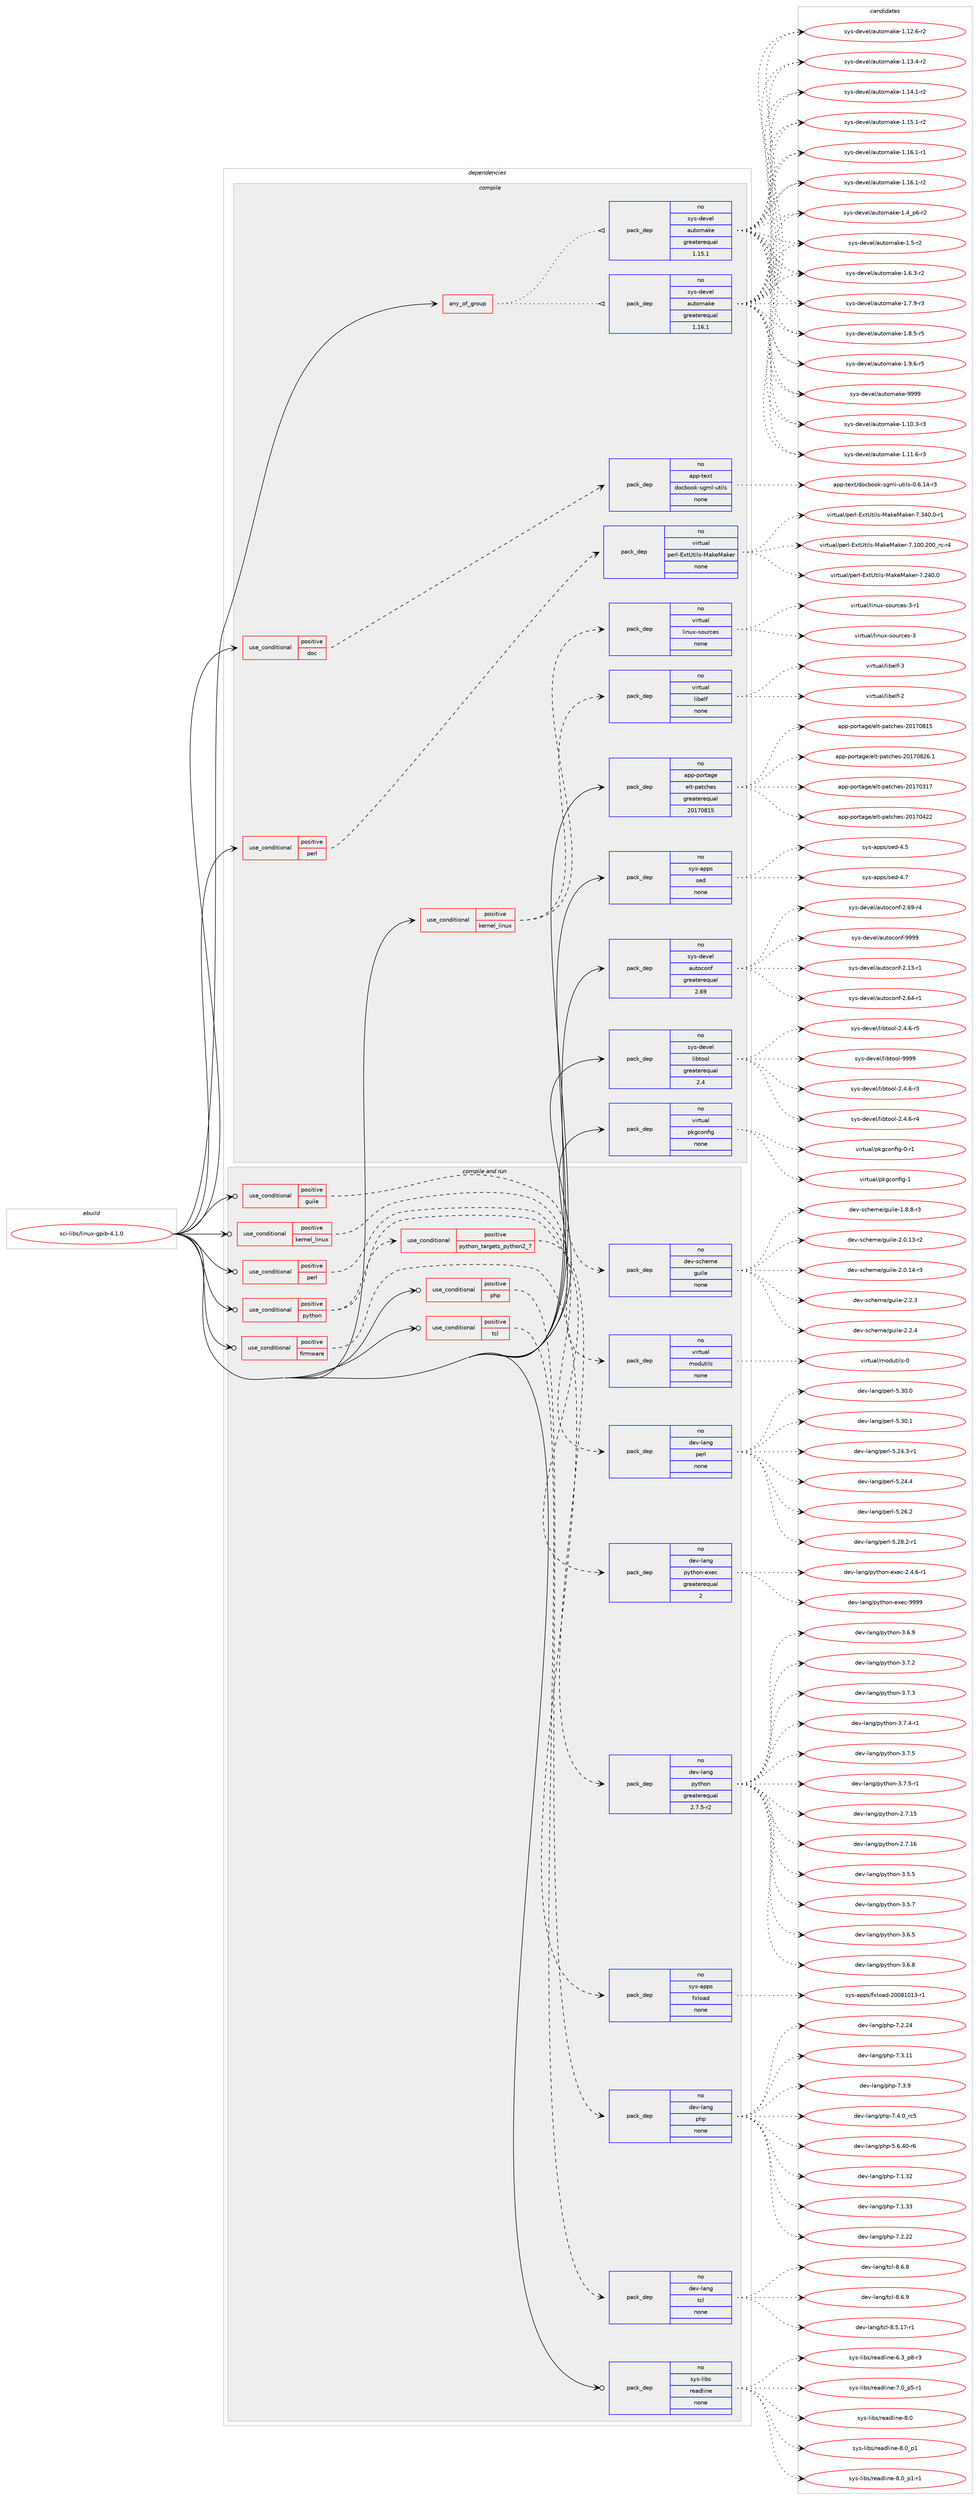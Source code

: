 digraph prolog {

# *************
# Graph options
# *************

newrank=true;
concentrate=true;
compound=true;
graph [rankdir=LR,fontname=Helvetica,fontsize=10,ranksep=1.5];#, ranksep=2.5, nodesep=0.2];
edge  [arrowhead=vee];
node  [fontname=Helvetica,fontsize=10];

# **********
# The ebuild
# **********

subgraph cluster_leftcol {
color=gray;
rank=same;
label=<<i>ebuild</i>>;
id [label="sci-libs/linux-gpib-4.1.0", color=red, width=4, href="../sci-libs/linux-gpib-4.1.0.svg"];
}

# ****************
# The dependencies
# ****************

subgraph cluster_midcol {
color=gray;
label=<<i>dependencies</i>>;
subgraph cluster_compile {
fillcolor="#eeeeee";
style=filled;
label=<<i>compile</i>>;
subgraph any14662 {
dependency858332 [label=<<TABLE BORDER="0" CELLBORDER="1" CELLSPACING="0" CELLPADDING="4"><TR><TD CELLPADDING="10">any_of_group</TD></TR></TABLE>>, shape=none, color=red];subgraph pack634745 {
dependency858333 [label=<<TABLE BORDER="0" CELLBORDER="1" CELLSPACING="0" CELLPADDING="4" WIDTH="220"><TR><TD ROWSPAN="6" CELLPADDING="30">pack_dep</TD></TR><TR><TD WIDTH="110">no</TD></TR><TR><TD>sys-devel</TD></TR><TR><TD>automake</TD></TR><TR><TD>greaterequal</TD></TR><TR><TD>1.16.1</TD></TR></TABLE>>, shape=none, color=blue];
}
dependency858332:e -> dependency858333:w [weight=20,style="dotted",arrowhead="oinv"];
subgraph pack634746 {
dependency858334 [label=<<TABLE BORDER="0" CELLBORDER="1" CELLSPACING="0" CELLPADDING="4" WIDTH="220"><TR><TD ROWSPAN="6" CELLPADDING="30">pack_dep</TD></TR><TR><TD WIDTH="110">no</TD></TR><TR><TD>sys-devel</TD></TR><TR><TD>automake</TD></TR><TR><TD>greaterequal</TD></TR><TR><TD>1.15.1</TD></TR></TABLE>>, shape=none, color=blue];
}
dependency858332:e -> dependency858334:w [weight=20,style="dotted",arrowhead="oinv"];
}
id:e -> dependency858332:w [weight=20,style="solid",arrowhead="vee"];
subgraph cond208416 {
dependency858335 [label=<<TABLE BORDER="0" CELLBORDER="1" CELLSPACING="0" CELLPADDING="4"><TR><TD ROWSPAN="3" CELLPADDING="10">use_conditional</TD></TR><TR><TD>positive</TD></TR><TR><TD>doc</TD></TR></TABLE>>, shape=none, color=red];
subgraph pack634747 {
dependency858336 [label=<<TABLE BORDER="0" CELLBORDER="1" CELLSPACING="0" CELLPADDING="4" WIDTH="220"><TR><TD ROWSPAN="6" CELLPADDING="30">pack_dep</TD></TR><TR><TD WIDTH="110">no</TD></TR><TR><TD>app-text</TD></TR><TR><TD>docbook-sgml-utils</TD></TR><TR><TD>none</TD></TR><TR><TD></TD></TR></TABLE>>, shape=none, color=blue];
}
dependency858335:e -> dependency858336:w [weight=20,style="dashed",arrowhead="vee"];
}
id:e -> dependency858335:w [weight=20,style="solid",arrowhead="vee"];
subgraph cond208417 {
dependency858337 [label=<<TABLE BORDER="0" CELLBORDER="1" CELLSPACING="0" CELLPADDING="4"><TR><TD ROWSPAN="3" CELLPADDING="10">use_conditional</TD></TR><TR><TD>positive</TD></TR><TR><TD>kernel_linux</TD></TR></TABLE>>, shape=none, color=red];
subgraph pack634748 {
dependency858338 [label=<<TABLE BORDER="0" CELLBORDER="1" CELLSPACING="0" CELLPADDING="4" WIDTH="220"><TR><TD ROWSPAN="6" CELLPADDING="30">pack_dep</TD></TR><TR><TD WIDTH="110">no</TD></TR><TR><TD>virtual</TD></TR><TR><TD>linux-sources</TD></TR><TR><TD>none</TD></TR><TR><TD></TD></TR></TABLE>>, shape=none, color=blue];
}
dependency858337:e -> dependency858338:w [weight=20,style="dashed",arrowhead="vee"];
subgraph pack634749 {
dependency858339 [label=<<TABLE BORDER="0" CELLBORDER="1" CELLSPACING="0" CELLPADDING="4" WIDTH="220"><TR><TD ROWSPAN="6" CELLPADDING="30">pack_dep</TD></TR><TR><TD WIDTH="110">no</TD></TR><TR><TD>virtual</TD></TR><TR><TD>libelf</TD></TR><TR><TD>none</TD></TR><TR><TD></TD></TR></TABLE>>, shape=none, color=blue];
}
dependency858337:e -> dependency858339:w [weight=20,style="dashed",arrowhead="vee"];
}
id:e -> dependency858337:w [weight=20,style="solid",arrowhead="vee"];
subgraph cond208418 {
dependency858340 [label=<<TABLE BORDER="0" CELLBORDER="1" CELLSPACING="0" CELLPADDING="4"><TR><TD ROWSPAN="3" CELLPADDING="10">use_conditional</TD></TR><TR><TD>positive</TD></TR><TR><TD>perl</TD></TR></TABLE>>, shape=none, color=red];
subgraph pack634750 {
dependency858341 [label=<<TABLE BORDER="0" CELLBORDER="1" CELLSPACING="0" CELLPADDING="4" WIDTH="220"><TR><TD ROWSPAN="6" CELLPADDING="30">pack_dep</TD></TR><TR><TD WIDTH="110">no</TD></TR><TR><TD>virtual</TD></TR><TR><TD>perl-ExtUtils-MakeMaker</TD></TR><TR><TD>none</TD></TR><TR><TD></TD></TR></TABLE>>, shape=none, color=blue];
}
dependency858340:e -> dependency858341:w [weight=20,style="dashed",arrowhead="vee"];
}
id:e -> dependency858340:w [weight=20,style="solid",arrowhead="vee"];
subgraph pack634751 {
dependency858342 [label=<<TABLE BORDER="0" CELLBORDER="1" CELLSPACING="0" CELLPADDING="4" WIDTH="220"><TR><TD ROWSPAN="6" CELLPADDING="30">pack_dep</TD></TR><TR><TD WIDTH="110">no</TD></TR><TR><TD>app-portage</TD></TR><TR><TD>elt-patches</TD></TR><TR><TD>greaterequal</TD></TR><TR><TD>20170815</TD></TR></TABLE>>, shape=none, color=blue];
}
id:e -> dependency858342:w [weight=20,style="solid",arrowhead="vee"];
subgraph pack634752 {
dependency858343 [label=<<TABLE BORDER="0" CELLBORDER="1" CELLSPACING="0" CELLPADDING="4" WIDTH="220"><TR><TD ROWSPAN="6" CELLPADDING="30">pack_dep</TD></TR><TR><TD WIDTH="110">no</TD></TR><TR><TD>sys-apps</TD></TR><TR><TD>sed</TD></TR><TR><TD>none</TD></TR><TR><TD></TD></TR></TABLE>>, shape=none, color=blue];
}
id:e -> dependency858343:w [weight=20,style="solid",arrowhead="vee"];
subgraph pack634753 {
dependency858344 [label=<<TABLE BORDER="0" CELLBORDER="1" CELLSPACING="0" CELLPADDING="4" WIDTH="220"><TR><TD ROWSPAN="6" CELLPADDING="30">pack_dep</TD></TR><TR><TD WIDTH="110">no</TD></TR><TR><TD>sys-devel</TD></TR><TR><TD>autoconf</TD></TR><TR><TD>greaterequal</TD></TR><TR><TD>2.69</TD></TR></TABLE>>, shape=none, color=blue];
}
id:e -> dependency858344:w [weight=20,style="solid",arrowhead="vee"];
subgraph pack634754 {
dependency858345 [label=<<TABLE BORDER="0" CELLBORDER="1" CELLSPACING="0" CELLPADDING="4" WIDTH="220"><TR><TD ROWSPAN="6" CELLPADDING="30">pack_dep</TD></TR><TR><TD WIDTH="110">no</TD></TR><TR><TD>sys-devel</TD></TR><TR><TD>libtool</TD></TR><TR><TD>greaterequal</TD></TR><TR><TD>2.4</TD></TR></TABLE>>, shape=none, color=blue];
}
id:e -> dependency858345:w [weight=20,style="solid",arrowhead="vee"];
subgraph pack634755 {
dependency858346 [label=<<TABLE BORDER="0" CELLBORDER="1" CELLSPACING="0" CELLPADDING="4" WIDTH="220"><TR><TD ROWSPAN="6" CELLPADDING="30">pack_dep</TD></TR><TR><TD WIDTH="110">no</TD></TR><TR><TD>virtual</TD></TR><TR><TD>pkgconfig</TD></TR><TR><TD>none</TD></TR><TR><TD></TD></TR></TABLE>>, shape=none, color=blue];
}
id:e -> dependency858346:w [weight=20,style="solid",arrowhead="vee"];
}
subgraph cluster_compileandrun {
fillcolor="#eeeeee";
style=filled;
label=<<i>compile and run</i>>;
subgraph cond208419 {
dependency858347 [label=<<TABLE BORDER="0" CELLBORDER="1" CELLSPACING="0" CELLPADDING="4"><TR><TD ROWSPAN="3" CELLPADDING="10">use_conditional</TD></TR><TR><TD>positive</TD></TR><TR><TD>firmware</TD></TR></TABLE>>, shape=none, color=red];
subgraph pack634756 {
dependency858348 [label=<<TABLE BORDER="0" CELLBORDER="1" CELLSPACING="0" CELLPADDING="4" WIDTH="220"><TR><TD ROWSPAN="6" CELLPADDING="30">pack_dep</TD></TR><TR><TD WIDTH="110">no</TD></TR><TR><TD>sys-apps</TD></TR><TR><TD>fxload</TD></TR><TR><TD>none</TD></TR><TR><TD></TD></TR></TABLE>>, shape=none, color=blue];
}
dependency858347:e -> dependency858348:w [weight=20,style="dashed",arrowhead="vee"];
}
id:e -> dependency858347:w [weight=20,style="solid",arrowhead="odotvee"];
subgraph cond208420 {
dependency858349 [label=<<TABLE BORDER="0" CELLBORDER="1" CELLSPACING="0" CELLPADDING="4"><TR><TD ROWSPAN="3" CELLPADDING="10">use_conditional</TD></TR><TR><TD>positive</TD></TR><TR><TD>guile</TD></TR></TABLE>>, shape=none, color=red];
subgraph pack634757 {
dependency858350 [label=<<TABLE BORDER="0" CELLBORDER="1" CELLSPACING="0" CELLPADDING="4" WIDTH="220"><TR><TD ROWSPAN="6" CELLPADDING="30">pack_dep</TD></TR><TR><TD WIDTH="110">no</TD></TR><TR><TD>dev-scheme</TD></TR><TR><TD>guile</TD></TR><TR><TD>none</TD></TR><TR><TD></TD></TR></TABLE>>, shape=none, color=blue];
}
dependency858349:e -> dependency858350:w [weight=20,style="dashed",arrowhead="vee"];
}
id:e -> dependency858349:w [weight=20,style="solid",arrowhead="odotvee"];
subgraph cond208421 {
dependency858351 [label=<<TABLE BORDER="0" CELLBORDER="1" CELLSPACING="0" CELLPADDING="4"><TR><TD ROWSPAN="3" CELLPADDING="10">use_conditional</TD></TR><TR><TD>positive</TD></TR><TR><TD>kernel_linux</TD></TR></TABLE>>, shape=none, color=red];
subgraph pack634758 {
dependency858352 [label=<<TABLE BORDER="0" CELLBORDER="1" CELLSPACING="0" CELLPADDING="4" WIDTH="220"><TR><TD ROWSPAN="6" CELLPADDING="30">pack_dep</TD></TR><TR><TD WIDTH="110">no</TD></TR><TR><TD>virtual</TD></TR><TR><TD>modutils</TD></TR><TR><TD>none</TD></TR><TR><TD></TD></TR></TABLE>>, shape=none, color=blue];
}
dependency858351:e -> dependency858352:w [weight=20,style="dashed",arrowhead="vee"];
}
id:e -> dependency858351:w [weight=20,style="solid",arrowhead="odotvee"];
subgraph cond208422 {
dependency858353 [label=<<TABLE BORDER="0" CELLBORDER="1" CELLSPACING="0" CELLPADDING="4"><TR><TD ROWSPAN="3" CELLPADDING="10">use_conditional</TD></TR><TR><TD>positive</TD></TR><TR><TD>perl</TD></TR></TABLE>>, shape=none, color=red];
subgraph pack634759 {
dependency858354 [label=<<TABLE BORDER="0" CELLBORDER="1" CELLSPACING="0" CELLPADDING="4" WIDTH="220"><TR><TD ROWSPAN="6" CELLPADDING="30">pack_dep</TD></TR><TR><TD WIDTH="110">no</TD></TR><TR><TD>dev-lang</TD></TR><TR><TD>perl</TD></TR><TR><TD>none</TD></TR><TR><TD></TD></TR></TABLE>>, shape=none, color=blue];
}
dependency858353:e -> dependency858354:w [weight=20,style="dashed",arrowhead="vee"];
}
id:e -> dependency858353:w [weight=20,style="solid",arrowhead="odotvee"];
subgraph cond208423 {
dependency858355 [label=<<TABLE BORDER="0" CELLBORDER="1" CELLSPACING="0" CELLPADDING="4"><TR><TD ROWSPAN="3" CELLPADDING="10">use_conditional</TD></TR><TR><TD>positive</TD></TR><TR><TD>php</TD></TR></TABLE>>, shape=none, color=red];
subgraph pack634760 {
dependency858356 [label=<<TABLE BORDER="0" CELLBORDER="1" CELLSPACING="0" CELLPADDING="4" WIDTH="220"><TR><TD ROWSPAN="6" CELLPADDING="30">pack_dep</TD></TR><TR><TD WIDTH="110">no</TD></TR><TR><TD>dev-lang</TD></TR><TR><TD>php</TD></TR><TR><TD>none</TD></TR><TR><TD></TD></TR></TABLE>>, shape=none, color=blue];
}
dependency858355:e -> dependency858356:w [weight=20,style="dashed",arrowhead="vee"];
}
id:e -> dependency858355:w [weight=20,style="solid",arrowhead="odotvee"];
subgraph cond208424 {
dependency858357 [label=<<TABLE BORDER="0" CELLBORDER="1" CELLSPACING="0" CELLPADDING="4"><TR><TD ROWSPAN="3" CELLPADDING="10">use_conditional</TD></TR><TR><TD>positive</TD></TR><TR><TD>python</TD></TR></TABLE>>, shape=none, color=red];
subgraph cond208425 {
dependency858358 [label=<<TABLE BORDER="0" CELLBORDER="1" CELLSPACING="0" CELLPADDING="4"><TR><TD ROWSPAN="3" CELLPADDING="10">use_conditional</TD></TR><TR><TD>positive</TD></TR><TR><TD>python_targets_python2_7</TD></TR></TABLE>>, shape=none, color=red];
subgraph pack634761 {
dependency858359 [label=<<TABLE BORDER="0" CELLBORDER="1" CELLSPACING="0" CELLPADDING="4" WIDTH="220"><TR><TD ROWSPAN="6" CELLPADDING="30">pack_dep</TD></TR><TR><TD WIDTH="110">no</TD></TR><TR><TD>dev-lang</TD></TR><TR><TD>python</TD></TR><TR><TD>greaterequal</TD></TR><TR><TD>2.7.5-r2</TD></TR></TABLE>>, shape=none, color=blue];
}
dependency858358:e -> dependency858359:w [weight=20,style="dashed",arrowhead="vee"];
}
dependency858357:e -> dependency858358:w [weight=20,style="dashed",arrowhead="vee"];
subgraph pack634762 {
dependency858360 [label=<<TABLE BORDER="0" CELLBORDER="1" CELLSPACING="0" CELLPADDING="4" WIDTH="220"><TR><TD ROWSPAN="6" CELLPADDING="30">pack_dep</TD></TR><TR><TD WIDTH="110">no</TD></TR><TR><TD>dev-lang</TD></TR><TR><TD>python-exec</TD></TR><TR><TD>greaterequal</TD></TR><TR><TD>2</TD></TR></TABLE>>, shape=none, color=blue];
}
dependency858357:e -> dependency858360:w [weight=20,style="dashed",arrowhead="vee"];
}
id:e -> dependency858357:w [weight=20,style="solid",arrowhead="odotvee"];
subgraph cond208426 {
dependency858361 [label=<<TABLE BORDER="0" CELLBORDER="1" CELLSPACING="0" CELLPADDING="4"><TR><TD ROWSPAN="3" CELLPADDING="10">use_conditional</TD></TR><TR><TD>positive</TD></TR><TR><TD>tcl</TD></TR></TABLE>>, shape=none, color=red];
subgraph pack634763 {
dependency858362 [label=<<TABLE BORDER="0" CELLBORDER="1" CELLSPACING="0" CELLPADDING="4" WIDTH="220"><TR><TD ROWSPAN="6" CELLPADDING="30">pack_dep</TD></TR><TR><TD WIDTH="110">no</TD></TR><TR><TD>dev-lang</TD></TR><TR><TD>tcl</TD></TR><TR><TD>none</TD></TR><TR><TD></TD></TR></TABLE>>, shape=none, color=blue];
}
dependency858361:e -> dependency858362:w [weight=20,style="dashed",arrowhead="vee"];
}
id:e -> dependency858361:w [weight=20,style="solid",arrowhead="odotvee"];
subgraph pack634764 {
dependency858363 [label=<<TABLE BORDER="0" CELLBORDER="1" CELLSPACING="0" CELLPADDING="4" WIDTH="220"><TR><TD ROWSPAN="6" CELLPADDING="30">pack_dep</TD></TR><TR><TD WIDTH="110">no</TD></TR><TR><TD>sys-libs</TD></TR><TR><TD>readline</TD></TR><TR><TD>none</TD></TR><TR><TD></TD></TR></TABLE>>, shape=none, color=blue];
}
id:e -> dependency858363:w [weight=20,style="solid",arrowhead="odotvee"];
}
subgraph cluster_run {
fillcolor="#eeeeee";
style=filled;
label=<<i>run</i>>;
}
}

# **************
# The candidates
# **************

subgraph cluster_choices {
rank=same;
color=gray;
label=<<i>candidates</i>>;

subgraph choice634745 {
color=black;
nodesep=1;
choice11512111545100101118101108479711711611110997107101454946494846514511451 [label="sys-devel/automake-1.10.3-r3", color=red, width=4,href="../sys-devel/automake-1.10.3-r3.svg"];
choice11512111545100101118101108479711711611110997107101454946494946544511451 [label="sys-devel/automake-1.11.6-r3", color=red, width=4,href="../sys-devel/automake-1.11.6-r3.svg"];
choice11512111545100101118101108479711711611110997107101454946495046544511450 [label="sys-devel/automake-1.12.6-r2", color=red, width=4,href="../sys-devel/automake-1.12.6-r2.svg"];
choice11512111545100101118101108479711711611110997107101454946495146524511450 [label="sys-devel/automake-1.13.4-r2", color=red, width=4,href="../sys-devel/automake-1.13.4-r2.svg"];
choice11512111545100101118101108479711711611110997107101454946495246494511450 [label="sys-devel/automake-1.14.1-r2", color=red, width=4,href="../sys-devel/automake-1.14.1-r2.svg"];
choice11512111545100101118101108479711711611110997107101454946495346494511450 [label="sys-devel/automake-1.15.1-r2", color=red, width=4,href="../sys-devel/automake-1.15.1-r2.svg"];
choice11512111545100101118101108479711711611110997107101454946495446494511449 [label="sys-devel/automake-1.16.1-r1", color=red, width=4,href="../sys-devel/automake-1.16.1-r1.svg"];
choice11512111545100101118101108479711711611110997107101454946495446494511450 [label="sys-devel/automake-1.16.1-r2", color=red, width=4,href="../sys-devel/automake-1.16.1-r2.svg"];
choice115121115451001011181011084797117116111109971071014549465295112544511450 [label="sys-devel/automake-1.4_p6-r2", color=red, width=4,href="../sys-devel/automake-1.4_p6-r2.svg"];
choice11512111545100101118101108479711711611110997107101454946534511450 [label="sys-devel/automake-1.5-r2", color=red, width=4,href="../sys-devel/automake-1.5-r2.svg"];
choice115121115451001011181011084797117116111109971071014549465446514511450 [label="sys-devel/automake-1.6.3-r2", color=red, width=4,href="../sys-devel/automake-1.6.3-r2.svg"];
choice115121115451001011181011084797117116111109971071014549465546574511451 [label="sys-devel/automake-1.7.9-r3", color=red, width=4,href="../sys-devel/automake-1.7.9-r3.svg"];
choice115121115451001011181011084797117116111109971071014549465646534511453 [label="sys-devel/automake-1.8.5-r5", color=red, width=4,href="../sys-devel/automake-1.8.5-r5.svg"];
choice115121115451001011181011084797117116111109971071014549465746544511453 [label="sys-devel/automake-1.9.6-r5", color=red, width=4,href="../sys-devel/automake-1.9.6-r5.svg"];
choice115121115451001011181011084797117116111109971071014557575757 [label="sys-devel/automake-9999", color=red, width=4,href="../sys-devel/automake-9999.svg"];
dependency858333:e -> choice11512111545100101118101108479711711611110997107101454946494846514511451:w [style=dotted,weight="100"];
dependency858333:e -> choice11512111545100101118101108479711711611110997107101454946494946544511451:w [style=dotted,weight="100"];
dependency858333:e -> choice11512111545100101118101108479711711611110997107101454946495046544511450:w [style=dotted,weight="100"];
dependency858333:e -> choice11512111545100101118101108479711711611110997107101454946495146524511450:w [style=dotted,weight="100"];
dependency858333:e -> choice11512111545100101118101108479711711611110997107101454946495246494511450:w [style=dotted,weight="100"];
dependency858333:e -> choice11512111545100101118101108479711711611110997107101454946495346494511450:w [style=dotted,weight="100"];
dependency858333:e -> choice11512111545100101118101108479711711611110997107101454946495446494511449:w [style=dotted,weight="100"];
dependency858333:e -> choice11512111545100101118101108479711711611110997107101454946495446494511450:w [style=dotted,weight="100"];
dependency858333:e -> choice115121115451001011181011084797117116111109971071014549465295112544511450:w [style=dotted,weight="100"];
dependency858333:e -> choice11512111545100101118101108479711711611110997107101454946534511450:w [style=dotted,weight="100"];
dependency858333:e -> choice115121115451001011181011084797117116111109971071014549465446514511450:w [style=dotted,weight="100"];
dependency858333:e -> choice115121115451001011181011084797117116111109971071014549465546574511451:w [style=dotted,weight="100"];
dependency858333:e -> choice115121115451001011181011084797117116111109971071014549465646534511453:w [style=dotted,weight="100"];
dependency858333:e -> choice115121115451001011181011084797117116111109971071014549465746544511453:w [style=dotted,weight="100"];
dependency858333:e -> choice115121115451001011181011084797117116111109971071014557575757:w [style=dotted,weight="100"];
}
subgraph choice634746 {
color=black;
nodesep=1;
choice11512111545100101118101108479711711611110997107101454946494846514511451 [label="sys-devel/automake-1.10.3-r3", color=red, width=4,href="../sys-devel/automake-1.10.3-r3.svg"];
choice11512111545100101118101108479711711611110997107101454946494946544511451 [label="sys-devel/automake-1.11.6-r3", color=red, width=4,href="../sys-devel/automake-1.11.6-r3.svg"];
choice11512111545100101118101108479711711611110997107101454946495046544511450 [label="sys-devel/automake-1.12.6-r2", color=red, width=4,href="../sys-devel/automake-1.12.6-r2.svg"];
choice11512111545100101118101108479711711611110997107101454946495146524511450 [label="sys-devel/automake-1.13.4-r2", color=red, width=4,href="../sys-devel/automake-1.13.4-r2.svg"];
choice11512111545100101118101108479711711611110997107101454946495246494511450 [label="sys-devel/automake-1.14.1-r2", color=red, width=4,href="../sys-devel/automake-1.14.1-r2.svg"];
choice11512111545100101118101108479711711611110997107101454946495346494511450 [label="sys-devel/automake-1.15.1-r2", color=red, width=4,href="../sys-devel/automake-1.15.1-r2.svg"];
choice11512111545100101118101108479711711611110997107101454946495446494511449 [label="sys-devel/automake-1.16.1-r1", color=red, width=4,href="../sys-devel/automake-1.16.1-r1.svg"];
choice11512111545100101118101108479711711611110997107101454946495446494511450 [label="sys-devel/automake-1.16.1-r2", color=red, width=4,href="../sys-devel/automake-1.16.1-r2.svg"];
choice115121115451001011181011084797117116111109971071014549465295112544511450 [label="sys-devel/automake-1.4_p6-r2", color=red, width=4,href="../sys-devel/automake-1.4_p6-r2.svg"];
choice11512111545100101118101108479711711611110997107101454946534511450 [label="sys-devel/automake-1.5-r2", color=red, width=4,href="../sys-devel/automake-1.5-r2.svg"];
choice115121115451001011181011084797117116111109971071014549465446514511450 [label="sys-devel/automake-1.6.3-r2", color=red, width=4,href="../sys-devel/automake-1.6.3-r2.svg"];
choice115121115451001011181011084797117116111109971071014549465546574511451 [label="sys-devel/automake-1.7.9-r3", color=red, width=4,href="../sys-devel/automake-1.7.9-r3.svg"];
choice115121115451001011181011084797117116111109971071014549465646534511453 [label="sys-devel/automake-1.8.5-r5", color=red, width=4,href="../sys-devel/automake-1.8.5-r5.svg"];
choice115121115451001011181011084797117116111109971071014549465746544511453 [label="sys-devel/automake-1.9.6-r5", color=red, width=4,href="../sys-devel/automake-1.9.6-r5.svg"];
choice115121115451001011181011084797117116111109971071014557575757 [label="sys-devel/automake-9999", color=red, width=4,href="../sys-devel/automake-9999.svg"];
dependency858334:e -> choice11512111545100101118101108479711711611110997107101454946494846514511451:w [style=dotted,weight="100"];
dependency858334:e -> choice11512111545100101118101108479711711611110997107101454946494946544511451:w [style=dotted,weight="100"];
dependency858334:e -> choice11512111545100101118101108479711711611110997107101454946495046544511450:w [style=dotted,weight="100"];
dependency858334:e -> choice11512111545100101118101108479711711611110997107101454946495146524511450:w [style=dotted,weight="100"];
dependency858334:e -> choice11512111545100101118101108479711711611110997107101454946495246494511450:w [style=dotted,weight="100"];
dependency858334:e -> choice11512111545100101118101108479711711611110997107101454946495346494511450:w [style=dotted,weight="100"];
dependency858334:e -> choice11512111545100101118101108479711711611110997107101454946495446494511449:w [style=dotted,weight="100"];
dependency858334:e -> choice11512111545100101118101108479711711611110997107101454946495446494511450:w [style=dotted,weight="100"];
dependency858334:e -> choice115121115451001011181011084797117116111109971071014549465295112544511450:w [style=dotted,weight="100"];
dependency858334:e -> choice11512111545100101118101108479711711611110997107101454946534511450:w [style=dotted,weight="100"];
dependency858334:e -> choice115121115451001011181011084797117116111109971071014549465446514511450:w [style=dotted,weight="100"];
dependency858334:e -> choice115121115451001011181011084797117116111109971071014549465546574511451:w [style=dotted,weight="100"];
dependency858334:e -> choice115121115451001011181011084797117116111109971071014549465646534511453:w [style=dotted,weight="100"];
dependency858334:e -> choice115121115451001011181011084797117116111109971071014549465746544511453:w [style=dotted,weight="100"];
dependency858334:e -> choice115121115451001011181011084797117116111109971071014557575757:w [style=dotted,weight="100"];
}
subgraph choice634747 {
color=black;
nodesep=1;
choice97112112451161011201164710011199981111111074511510310910845117116105108115454846544649524511451 [label="app-text/docbook-sgml-utils-0.6.14-r3", color=red, width=4,href="../app-text/docbook-sgml-utils-0.6.14-r3.svg"];
dependency858336:e -> choice97112112451161011201164710011199981111111074511510310910845117116105108115454846544649524511451:w [style=dotted,weight="100"];
}
subgraph choice634748 {
color=black;
nodesep=1;
choice118105114116117971084710810511011712045115111117114991011154551 [label="virtual/linux-sources-3", color=red, width=4,href="../virtual/linux-sources-3.svg"];
choice1181051141161179710847108105110117120451151111171149910111545514511449 [label="virtual/linux-sources-3-r1", color=red, width=4,href="../virtual/linux-sources-3-r1.svg"];
dependency858338:e -> choice118105114116117971084710810511011712045115111117114991011154551:w [style=dotted,weight="100"];
dependency858338:e -> choice1181051141161179710847108105110117120451151111171149910111545514511449:w [style=dotted,weight="100"];
}
subgraph choice634749 {
color=black;
nodesep=1;
choice1181051141161179710847108105981011081024550 [label="virtual/libelf-2", color=red, width=4,href="../virtual/libelf-2.svg"];
choice1181051141161179710847108105981011081024551 [label="virtual/libelf-3", color=red, width=4,href="../virtual/libelf-3.svg"];
dependency858339:e -> choice1181051141161179710847108105981011081024550:w [style=dotted,weight="100"];
dependency858339:e -> choice1181051141161179710847108105981011081024551:w [style=dotted,weight="100"];
}
subgraph choice634750 {
color=black;
nodesep=1;
choice118105114116117971084711210111410845691201168511610510811545779710710177971071011144555464948484650484895114994511452 [label="virtual/perl-ExtUtils-MakeMaker-7.100.200_rc-r4", color=red, width=4,href="../virtual/perl-ExtUtils-MakeMaker-7.100.200_rc-r4.svg"];
choice118105114116117971084711210111410845691201168511610510811545779710710177971071011144555465052484648 [label="virtual/perl-ExtUtils-MakeMaker-7.240.0", color=red, width=4,href="../virtual/perl-ExtUtils-MakeMaker-7.240.0.svg"];
choice1181051141161179710847112101114108456912011685116105108115457797107101779710710111445554651524846484511449 [label="virtual/perl-ExtUtils-MakeMaker-7.340.0-r1", color=red, width=4,href="../virtual/perl-ExtUtils-MakeMaker-7.340.0-r1.svg"];
dependency858341:e -> choice118105114116117971084711210111410845691201168511610510811545779710710177971071011144555464948484650484895114994511452:w [style=dotted,weight="100"];
dependency858341:e -> choice118105114116117971084711210111410845691201168511610510811545779710710177971071011144555465052484648:w [style=dotted,weight="100"];
dependency858341:e -> choice1181051141161179710847112101114108456912011685116105108115457797107101779710710111445554651524846484511449:w [style=dotted,weight="100"];
}
subgraph choice634751 {
color=black;
nodesep=1;
choice97112112451121111141169710310147101108116451129711699104101115455048495548514955 [label="app-portage/elt-patches-20170317", color=red, width=4,href="../app-portage/elt-patches-20170317.svg"];
choice97112112451121111141169710310147101108116451129711699104101115455048495548525050 [label="app-portage/elt-patches-20170422", color=red, width=4,href="../app-portage/elt-patches-20170422.svg"];
choice97112112451121111141169710310147101108116451129711699104101115455048495548564953 [label="app-portage/elt-patches-20170815", color=red, width=4,href="../app-portage/elt-patches-20170815.svg"];
choice971121124511211111411697103101471011081164511297116991041011154550484955485650544649 [label="app-portage/elt-patches-20170826.1", color=red, width=4,href="../app-portage/elt-patches-20170826.1.svg"];
dependency858342:e -> choice97112112451121111141169710310147101108116451129711699104101115455048495548514955:w [style=dotted,weight="100"];
dependency858342:e -> choice97112112451121111141169710310147101108116451129711699104101115455048495548525050:w [style=dotted,weight="100"];
dependency858342:e -> choice97112112451121111141169710310147101108116451129711699104101115455048495548564953:w [style=dotted,weight="100"];
dependency858342:e -> choice971121124511211111411697103101471011081164511297116991041011154550484955485650544649:w [style=dotted,weight="100"];
}
subgraph choice634752 {
color=black;
nodesep=1;
choice11512111545971121121154711510110045524653 [label="sys-apps/sed-4.5", color=red, width=4,href="../sys-apps/sed-4.5.svg"];
choice11512111545971121121154711510110045524655 [label="sys-apps/sed-4.7", color=red, width=4,href="../sys-apps/sed-4.7.svg"];
dependency858343:e -> choice11512111545971121121154711510110045524653:w [style=dotted,weight="100"];
dependency858343:e -> choice11512111545971121121154711510110045524655:w [style=dotted,weight="100"];
}
subgraph choice634753 {
color=black;
nodesep=1;
choice1151211154510010111810110847971171161119911111010245504649514511449 [label="sys-devel/autoconf-2.13-r1", color=red, width=4,href="../sys-devel/autoconf-2.13-r1.svg"];
choice1151211154510010111810110847971171161119911111010245504654524511449 [label="sys-devel/autoconf-2.64-r1", color=red, width=4,href="../sys-devel/autoconf-2.64-r1.svg"];
choice1151211154510010111810110847971171161119911111010245504654574511452 [label="sys-devel/autoconf-2.69-r4", color=red, width=4,href="../sys-devel/autoconf-2.69-r4.svg"];
choice115121115451001011181011084797117116111991111101024557575757 [label="sys-devel/autoconf-9999", color=red, width=4,href="../sys-devel/autoconf-9999.svg"];
dependency858344:e -> choice1151211154510010111810110847971171161119911111010245504649514511449:w [style=dotted,weight="100"];
dependency858344:e -> choice1151211154510010111810110847971171161119911111010245504654524511449:w [style=dotted,weight="100"];
dependency858344:e -> choice1151211154510010111810110847971171161119911111010245504654574511452:w [style=dotted,weight="100"];
dependency858344:e -> choice115121115451001011181011084797117116111991111101024557575757:w [style=dotted,weight="100"];
}
subgraph choice634754 {
color=black;
nodesep=1;
choice1151211154510010111810110847108105981161111111084550465246544511451 [label="sys-devel/libtool-2.4.6-r3", color=red, width=4,href="../sys-devel/libtool-2.4.6-r3.svg"];
choice1151211154510010111810110847108105981161111111084550465246544511452 [label="sys-devel/libtool-2.4.6-r4", color=red, width=4,href="../sys-devel/libtool-2.4.6-r4.svg"];
choice1151211154510010111810110847108105981161111111084550465246544511453 [label="sys-devel/libtool-2.4.6-r5", color=red, width=4,href="../sys-devel/libtool-2.4.6-r5.svg"];
choice1151211154510010111810110847108105981161111111084557575757 [label="sys-devel/libtool-9999", color=red, width=4,href="../sys-devel/libtool-9999.svg"];
dependency858345:e -> choice1151211154510010111810110847108105981161111111084550465246544511451:w [style=dotted,weight="100"];
dependency858345:e -> choice1151211154510010111810110847108105981161111111084550465246544511452:w [style=dotted,weight="100"];
dependency858345:e -> choice1151211154510010111810110847108105981161111111084550465246544511453:w [style=dotted,weight="100"];
dependency858345:e -> choice1151211154510010111810110847108105981161111111084557575757:w [style=dotted,weight="100"];
}
subgraph choice634755 {
color=black;
nodesep=1;
choice11810511411611797108471121071039911111010210510345484511449 [label="virtual/pkgconfig-0-r1", color=red, width=4,href="../virtual/pkgconfig-0-r1.svg"];
choice1181051141161179710847112107103991111101021051034549 [label="virtual/pkgconfig-1", color=red, width=4,href="../virtual/pkgconfig-1.svg"];
dependency858346:e -> choice11810511411611797108471121071039911111010210510345484511449:w [style=dotted,weight="100"];
dependency858346:e -> choice1181051141161179710847112107103991111101021051034549:w [style=dotted,weight="100"];
}
subgraph choice634756 {
color=black;
nodesep=1;
choice115121115459711211211547102120108111971004550484856494849514511449 [label="sys-apps/fxload-20081013-r1", color=red, width=4,href="../sys-apps/fxload-20081013-r1.svg"];
dependency858348:e -> choice115121115459711211211547102120108111971004550484856494849514511449:w [style=dotted,weight="100"];
}
subgraph choice634757 {
color=black;
nodesep=1;
choice1001011184511599104101109101471031171051081014549465646564511451 [label="dev-scheme/guile-1.8.8-r3", color=red, width=4,href="../dev-scheme/guile-1.8.8-r3.svg"];
choice100101118451159910410110910147103117105108101455046484649514511450 [label="dev-scheme/guile-2.0.13-r2", color=red, width=4,href="../dev-scheme/guile-2.0.13-r2.svg"];
choice100101118451159910410110910147103117105108101455046484649524511451 [label="dev-scheme/guile-2.0.14-r3", color=red, width=4,href="../dev-scheme/guile-2.0.14-r3.svg"];
choice100101118451159910410110910147103117105108101455046504651 [label="dev-scheme/guile-2.2.3", color=red, width=4,href="../dev-scheme/guile-2.2.3.svg"];
choice100101118451159910410110910147103117105108101455046504652 [label="dev-scheme/guile-2.2.4", color=red, width=4,href="../dev-scheme/guile-2.2.4.svg"];
dependency858350:e -> choice1001011184511599104101109101471031171051081014549465646564511451:w [style=dotted,weight="100"];
dependency858350:e -> choice100101118451159910410110910147103117105108101455046484649514511450:w [style=dotted,weight="100"];
dependency858350:e -> choice100101118451159910410110910147103117105108101455046484649524511451:w [style=dotted,weight="100"];
dependency858350:e -> choice100101118451159910410110910147103117105108101455046504651:w [style=dotted,weight="100"];
dependency858350:e -> choice100101118451159910410110910147103117105108101455046504652:w [style=dotted,weight="100"];
}
subgraph choice634758 {
color=black;
nodesep=1;
choice11810511411611797108471091111001171161051081154548 [label="virtual/modutils-0", color=red, width=4,href="../virtual/modutils-0.svg"];
dependency858352:e -> choice11810511411611797108471091111001171161051081154548:w [style=dotted,weight="100"];
}
subgraph choice634759 {
color=black;
nodesep=1;
choice100101118451089711010347112101114108455346505246514511449 [label="dev-lang/perl-5.24.3-r1", color=red, width=4,href="../dev-lang/perl-5.24.3-r1.svg"];
choice10010111845108971101034711210111410845534650524652 [label="dev-lang/perl-5.24.4", color=red, width=4,href="../dev-lang/perl-5.24.4.svg"];
choice10010111845108971101034711210111410845534650544650 [label="dev-lang/perl-5.26.2", color=red, width=4,href="../dev-lang/perl-5.26.2.svg"];
choice100101118451089711010347112101114108455346505646504511449 [label="dev-lang/perl-5.28.2-r1", color=red, width=4,href="../dev-lang/perl-5.28.2-r1.svg"];
choice10010111845108971101034711210111410845534651484648 [label="dev-lang/perl-5.30.0", color=red, width=4,href="../dev-lang/perl-5.30.0.svg"];
choice10010111845108971101034711210111410845534651484649 [label="dev-lang/perl-5.30.1", color=red, width=4,href="../dev-lang/perl-5.30.1.svg"];
dependency858354:e -> choice100101118451089711010347112101114108455346505246514511449:w [style=dotted,weight="100"];
dependency858354:e -> choice10010111845108971101034711210111410845534650524652:w [style=dotted,weight="100"];
dependency858354:e -> choice10010111845108971101034711210111410845534650544650:w [style=dotted,weight="100"];
dependency858354:e -> choice100101118451089711010347112101114108455346505646504511449:w [style=dotted,weight="100"];
dependency858354:e -> choice10010111845108971101034711210111410845534651484648:w [style=dotted,weight="100"];
dependency858354:e -> choice10010111845108971101034711210111410845534651484649:w [style=dotted,weight="100"];
}
subgraph choice634760 {
color=black;
nodesep=1;
choice100101118451089711010347112104112455346544652484511454 [label="dev-lang/php-5.6.40-r6", color=red, width=4,href="../dev-lang/php-5.6.40-r6.svg"];
choice10010111845108971101034711210411245554649465150 [label="dev-lang/php-7.1.32", color=red, width=4,href="../dev-lang/php-7.1.32.svg"];
choice10010111845108971101034711210411245554649465151 [label="dev-lang/php-7.1.33", color=red, width=4,href="../dev-lang/php-7.1.33.svg"];
choice10010111845108971101034711210411245554650465050 [label="dev-lang/php-7.2.22", color=red, width=4,href="../dev-lang/php-7.2.22.svg"];
choice10010111845108971101034711210411245554650465052 [label="dev-lang/php-7.2.24", color=red, width=4,href="../dev-lang/php-7.2.24.svg"];
choice10010111845108971101034711210411245554651464949 [label="dev-lang/php-7.3.11", color=red, width=4,href="../dev-lang/php-7.3.11.svg"];
choice100101118451089711010347112104112455546514657 [label="dev-lang/php-7.3.9", color=red, width=4,href="../dev-lang/php-7.3.9.svg"];
choice100101118451089711010347112104112455546524648951149953 [label="dev-lang/php-7.4.0_rc5", color=red, width=4,href="../dev-lang/php-7.4.0_rc5.svg"];
dependency858356:e -> choice100101118451089711010347112104112455346544652484511454:w [style=dotted,weight="100"];
dependency858356:e -> choice10010111845108971101034711210411245554649465150:w [style=dotted,weight="100"];
dependency858356:e -> choice10010111845108971101034711210411245554649465151:w [style=dotted,weight="100"];
dependency858356:e -> choice10010111845108971101034711210411245554650465050:w [style=dotted,weight="100"];
dependency858356:e -> choice10010111845108971101034711210411245554650465052:w [style=dotted,weight="100"];
dependency858356:e -> choice10010111845108971101034711210411245554651464949:w [style=dotted,weight="100"];
dependency858356:e -> choice100101118451089711010347112104112455546514657:w [style=dotted,weight="100"];
dependency858356:e -> choice100101118451089711010347112104112455546524648951149953:w [style=dotted,weight="100"];
}
subgraph choice634761 {
color=black;
nodesep=1;
choice10010111845108971101034711212111610411111045504655464953 [label="dev-lang/python-2.7.15", color=red, width=4,href="../dev-lang/python-2.7.15.svg"];
choice10010111845108971101034711212111610411111045504655464954 [label="dev-lang/python-2.7.16", color=red, width=4,href="../dev-lang/python-2.7.16.svg"];
choice100101118451089711010347112121116104111110455146534653 [label="dev-lang/python-3.5.5", color=red, width=4,href="../dev-lang/python-3.5.5.svg"];
choice100101118451089711010347112121116104111110455146534655 [label="dev-lang/python-3.5.7", color=red, width=4,href="../dev-lang/python-3.5.7.svg"];
choice100101118451089711010347112121116104111110455146544653 [label="dev-lang/python-3.6.5", color=red, width=4,href="../dev-lang/python-3.6.5.svg"];
choice100101118451089711010347112121116104111110455146544656 [label="dev-lang/python-3.6.8", color=red, width=4,href="../dev-lang/python-3.6.8.svg"];
choice100101118451089711010347112121116104111110455146544657 [label="dev-lang/python-3.6.9", color=red, width=4,href="../dev-lang/python-3.6.9.svg"];
choice100101118451089711010347112121116104111110455146554650 [label="dev-lang/python-3.7.2", color=red, width=4,href="../dev-lang/python-3.7.2.svg"];
choice100101118451089711010347112121116104111110455146554651 [label="dev-lang/python-3.7.3", color=red, width=4,href="../dev-lang/python-3.7.3.svg"];
choice1001011184510897110103471121211161041111104551465546524511449 [label="dev-lang/python-3.7.4-r1", color=red, width=4,href="../dev-lang/python-3.7.4-r1.svg"];
choice100101118451089711010347112121116104111110455146554653 [label="dev-lang/python-3.7.5", color=red, width=4,href="../dev-lang/python-3.7.5.svg"];
choice1001011184510897110103471121211161041111104551465546534511449 [label="dev-lang/python-3.7.5-r1", color=red, width=4,href="../dev-lang/python-3.7.5-r1.svg"];
dependency858359:e -> choice10010111845108971101034711212111610411111045504655464953:w [style=dotted,weight="100"];
dependency858359:e -> choice10010111845108971101034711212111610411111045504655464954:w [style=dotted,weight="100"];
dependency858359:e -> choice100101118451089711010347112121116104111110455146534653:w [style=dotted,weight="100"];
dependency858359:e -> choice100101118451089711010347112121116104111110455146534655:w [style=dotted,weight="100"];
dependency858359:e -> choice100101118451089711010347112121116104111110455146544653:w [style=dotted,weight="100"];
dependency858359:e -> choice100101118451089711010347112121116104111110455146544656:w [style=dotted,weight="100"];
dependency858359:e -> choice100101118451089711010347112121116104111110455146544657:w [style=dotted,weight="100"];
dependency858359:e -> choice100101118451089711010347112121116104111110455146554650:w [style=dotted,weight="100"];
dependency858359:e -> choice100101118451089711010347112121116104111110455146554651:w [style=dotted,weight="100"];
dependency858359:e -> choice1001011184510897110103471121211161041111104551465546524511449:w [style=dotted,weight="100"];
dependency858359:e -> choice100101118451089711010347112121116104111110455146554653:w [style=dotted,weight="100"];
dependency858359:e -> choice1001011184510897110103471121211161041111104551465546534511449:w [style=dotted,weight="100"];
}
subgraph choice634762 {
color=black;
nodesep=1;
choice10010111845108971101034711212111610411111045101120101994550465246544511449 [label="dev-lang/python-exec-2.4.6-r1", color=red, width=4,href="../dev-lang/python-exec-2.4.6-r1.svg"];
choice10010111845108971101034711212111610411111045101120101994557575757 [label="dev-lang/python-exec-9999", color=red, width=4,href="../dev-lang/python-exec-9999.svg"];
dependency858360:e -> choice10010111845108971101034711212111610411111045101120101994550465246544511449:w [style=dotted,weight="100"];
dependency858360:e -> choice10010111845108971101034711212111610411111045101120101994557575757:w [style=dotted,weight="100"];
}
subgraph choice634763 {
color=black;
nodesep=1;
choice10010111845108971101034711699108455646534649554511449 [label="dev-lang/tcl-8.5.17-r1", color=red, width=4,href="../dev-lang/tcl-8.5.17-r1.svg"];
choice10010111845108971101034711699108455646544656 [label="dev-lang/tcl-8.6.8", color=red, width=4,href="../dev-lang/tcl-8.6.8.svg"];
choice10010111845108971101034711699108455646544657 [label="dev-lang/tcl-8.6.9", color=red, width=4,href="../dev-lang/tcl-8.6.9.svg"];
dependency858362:e -> choice10010111845108971101034711699108455646534649554511449:w [style=dotted,weight="100"];
dependency858362:e -> choice10010111845108971101034711699108455646544656:w [style=dotted,weight="100"];
dependency858362:e -> choice10010111845108971101034711699108455646544657:w [style=dotted,weight="100"];
}
subgraph choice634764 {
color=black;
nodesep=1;
choice115121115451081059811547114101971001081051101014554465195112564511451 [label="sys-libs/readline-6.3_p8-r3", color=red, width=4,href="../sys-libs/readline-6.3_p8-r3.svg"];
choice115121115451081059811547114101971001081051101014555464895112534511449 [label="sys-libs/readline-7.0_p5-r1", color=red, width=4,href="../sys-libs/readline-7.0_p5-r1.svg"];
choice1151211154510810598115471141019710010810511010145564648 [label="sys-libs/readline-8.0", color=red, width=4,href="../sys-libs/readline-8.0.svg"];
choice11512111545108105981154711410197100108105110101455646489511249 [label="sys-libs/readline-8.0_p1", color=red, width=4,href="../sys-libs/readline-8.0_p1.svg"];
choice115121115451081059811547114101971001081051101014556464895112494511449 [label="sys-libs/readline-8.0_p1-r1", color=red, width=4,href="../sys-libs/readline-8.0_p1-r1.svg"];
dependency858363:e -> choice115121115451081059811547114101971001081051101014554465195112564511451:w [style=dotted,weight="100"];
dependency858363:e -> choice115121115451081059811547114101971001081051101014555464895112534511449:w [style=dotted,weight="100"];
dependency858363:e -> choice1151211154510810598115471141019710010810511010145564648:w [style=dotted,weight="100"];
dependency858363:e -> choice11512111545108105981154711410197100108105110101455646489511249:w [style=dotted,weight="100"];
dependency858363:e -> choice115121115451081059811547114101971001081051101014556464895112494511449:w [style=dotted,weight="100"];
}
}

}
